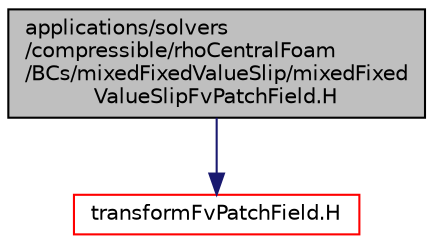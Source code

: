 digraph "applications/solvers/compressible/rhoCentralFoam/BCs/mixedFixedValueSlip/mixedFixedValueSlipFvPatchField.H"
{
  bgcolor="transparent";
  edge [fontname="Helvetica",fontsize="10",labelfontname="Helvetica",labelfontsize="10"];
  node [fontname="Helvetica",fontsize="10",shape=record];
  Node1 [label="applications/solvers\l/compressible/rhoCentralFoam\l/BCs/mixedFixedValueSlip/mixedFixed\lValueSlipFvPatchField.H",height=0.2,width=0.4,color="black", fillcolor="grey75", style="filled", fontcolor="black"];
  Node1 -> Node2 [color="midnightblue",fontsize="10",style="solid",fontname="Helvetica"];
  Node2 [label="transformFvPatchField.H",height=0.2,width=0.4,color="red",URL="$a05315.html"];
}
